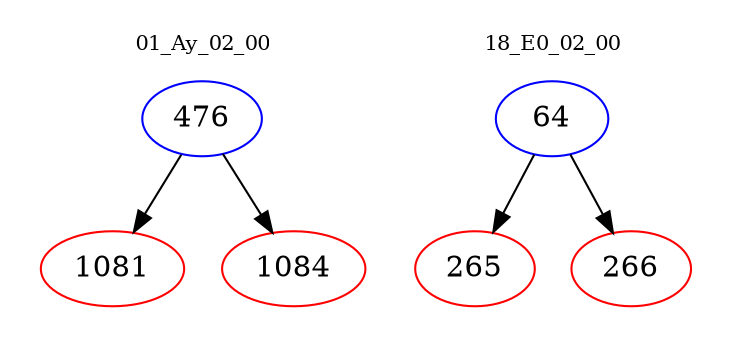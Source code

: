digraph{
subgraph cluster_0 {
color = white
label = "01_Ay_02_00";
fontsize=10;
T0_476 [label="476", color="blue"]
T0_476 -> T0_1081 [color="black"]
T0_1081 [label="1081", color="red"]
T0_476 -> T0_1084 [color="black"]
T0_1084 [label="1084", color="red"]
}
subgraph cluster_1 {
color = white
label = "18_E0_02_00";
fontsize=10;
T1_64 [label="64", color="blue"]
T1_64 -> T1_265 [color="black"]
T1_265 [label="265", color="red"]
T1_64 -> T1_266 [color="black"]
T1_266 [label="266", color="red"]
}
}
